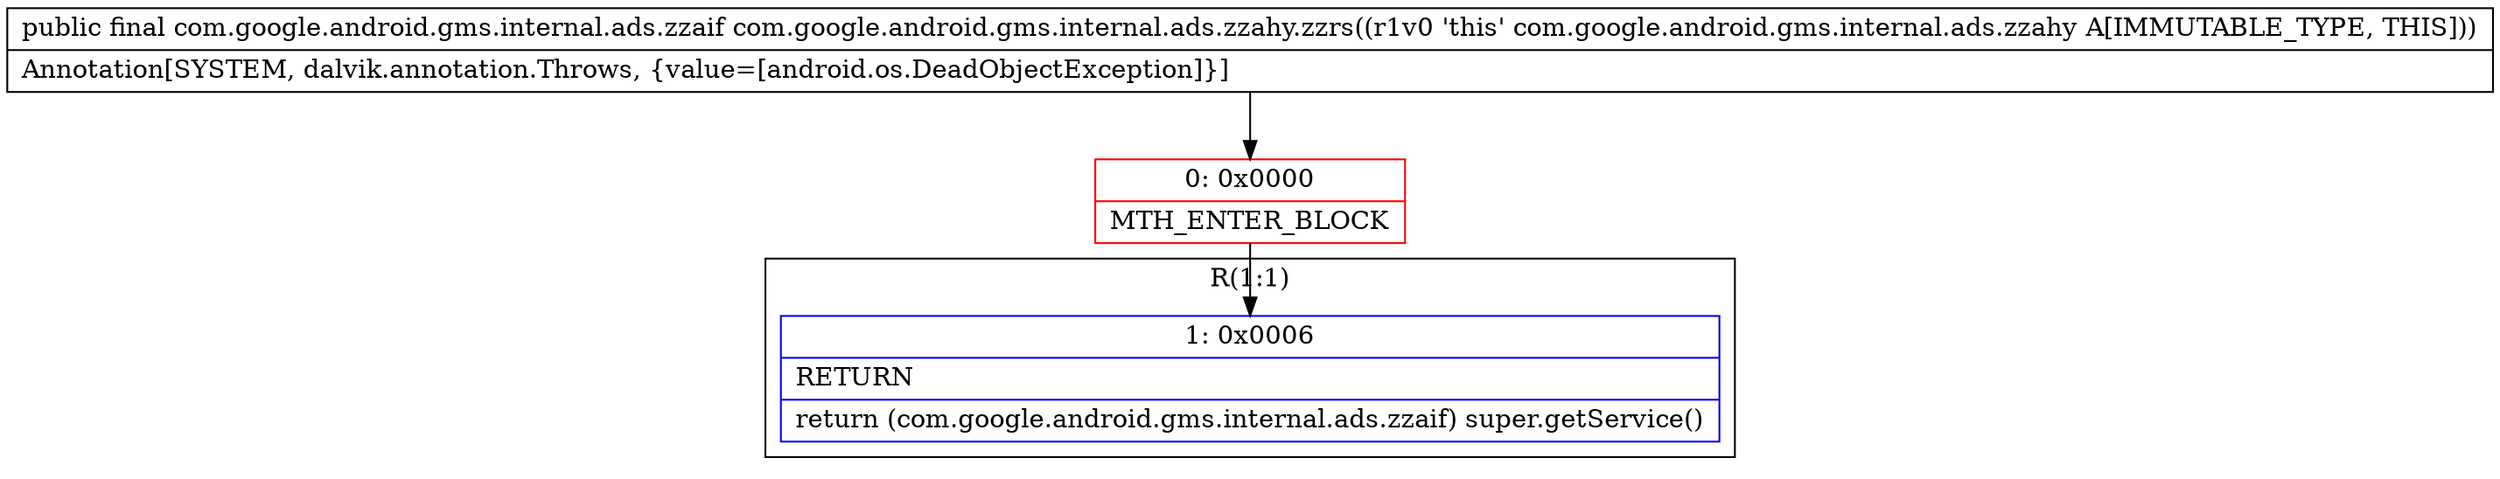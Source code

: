 digraph "CFG forcom.google.android.gms.internal.ads.zzahy.zzrs()Lcom\/google\/android\/gms\/internal\/ads\/zzaif;" {
subgraph cluster_Region_17566502 {
label = "R(1:1)";
node [shape=record,color=blue];
Node_1 [shape=record,label="{1\:\ 0x0006|RETURN\l|return (com.google.android.gms.internal.ads.zzaif) super.getService()\l}"];
}
Node_0 [shape=record,color=red,label="{0\:\ 0x0000|MTH_ENTER_BLOCK\l}"];
MethodNode[shape=record,label="{public final com.google.android.gms.internal.ads.zzaif com.google.android.gms.internal.ads.zzahy.zzrs((r1v0 'this' com.google.android.gms.internal.ads.zzahy A[IMMUTABLE_TYPE, THIS]))  | Annotation[SYSTEM, dalvik.annotation.Throws, \{value=[android.os.DeadObjectException]\}]\l}"];
MethodNode -> Node_0;
Node_0 -> Node_1;
}

